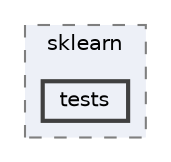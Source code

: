 digraph "/home/jam/Research/IRES-2025/dev/src/llm-scripts/testing/hypothesis-testing/hyp-env/lib/python3.12/site-packages/sklearn/tests"
{
 // LATEX_PDF_SIZE
  bgcolor="transparent";
  edge [fontname=Helvetica,fontsize=10,labelfontname=Helvetica,labelfontsize=10];
  node [fontname=Helvetica,fontsize=10,shape=box,height=0.2,width=0.4];
  compound=true
  subgraph clusterdir_95412a8f6746b9685e089ed9447bfec4 {
    graph [ bgcolor="#edf0f7", pencolor="grey50", label="sklearn", fontname=Helvetica,fontsize=10 style="filled,dashed", URL="dir_95412a8f6746b9685e089ed9447bfec4.html",tooltip=""]
  dir_cdefd84f37690df94cf2794907ec196c [label="tests", fillcolor="#edf0f7", color="grey25", style="filled,bold", URL="dir_cdefd84f37690df94cf2794907ec196c.html",tooltip=""];
  }
}
